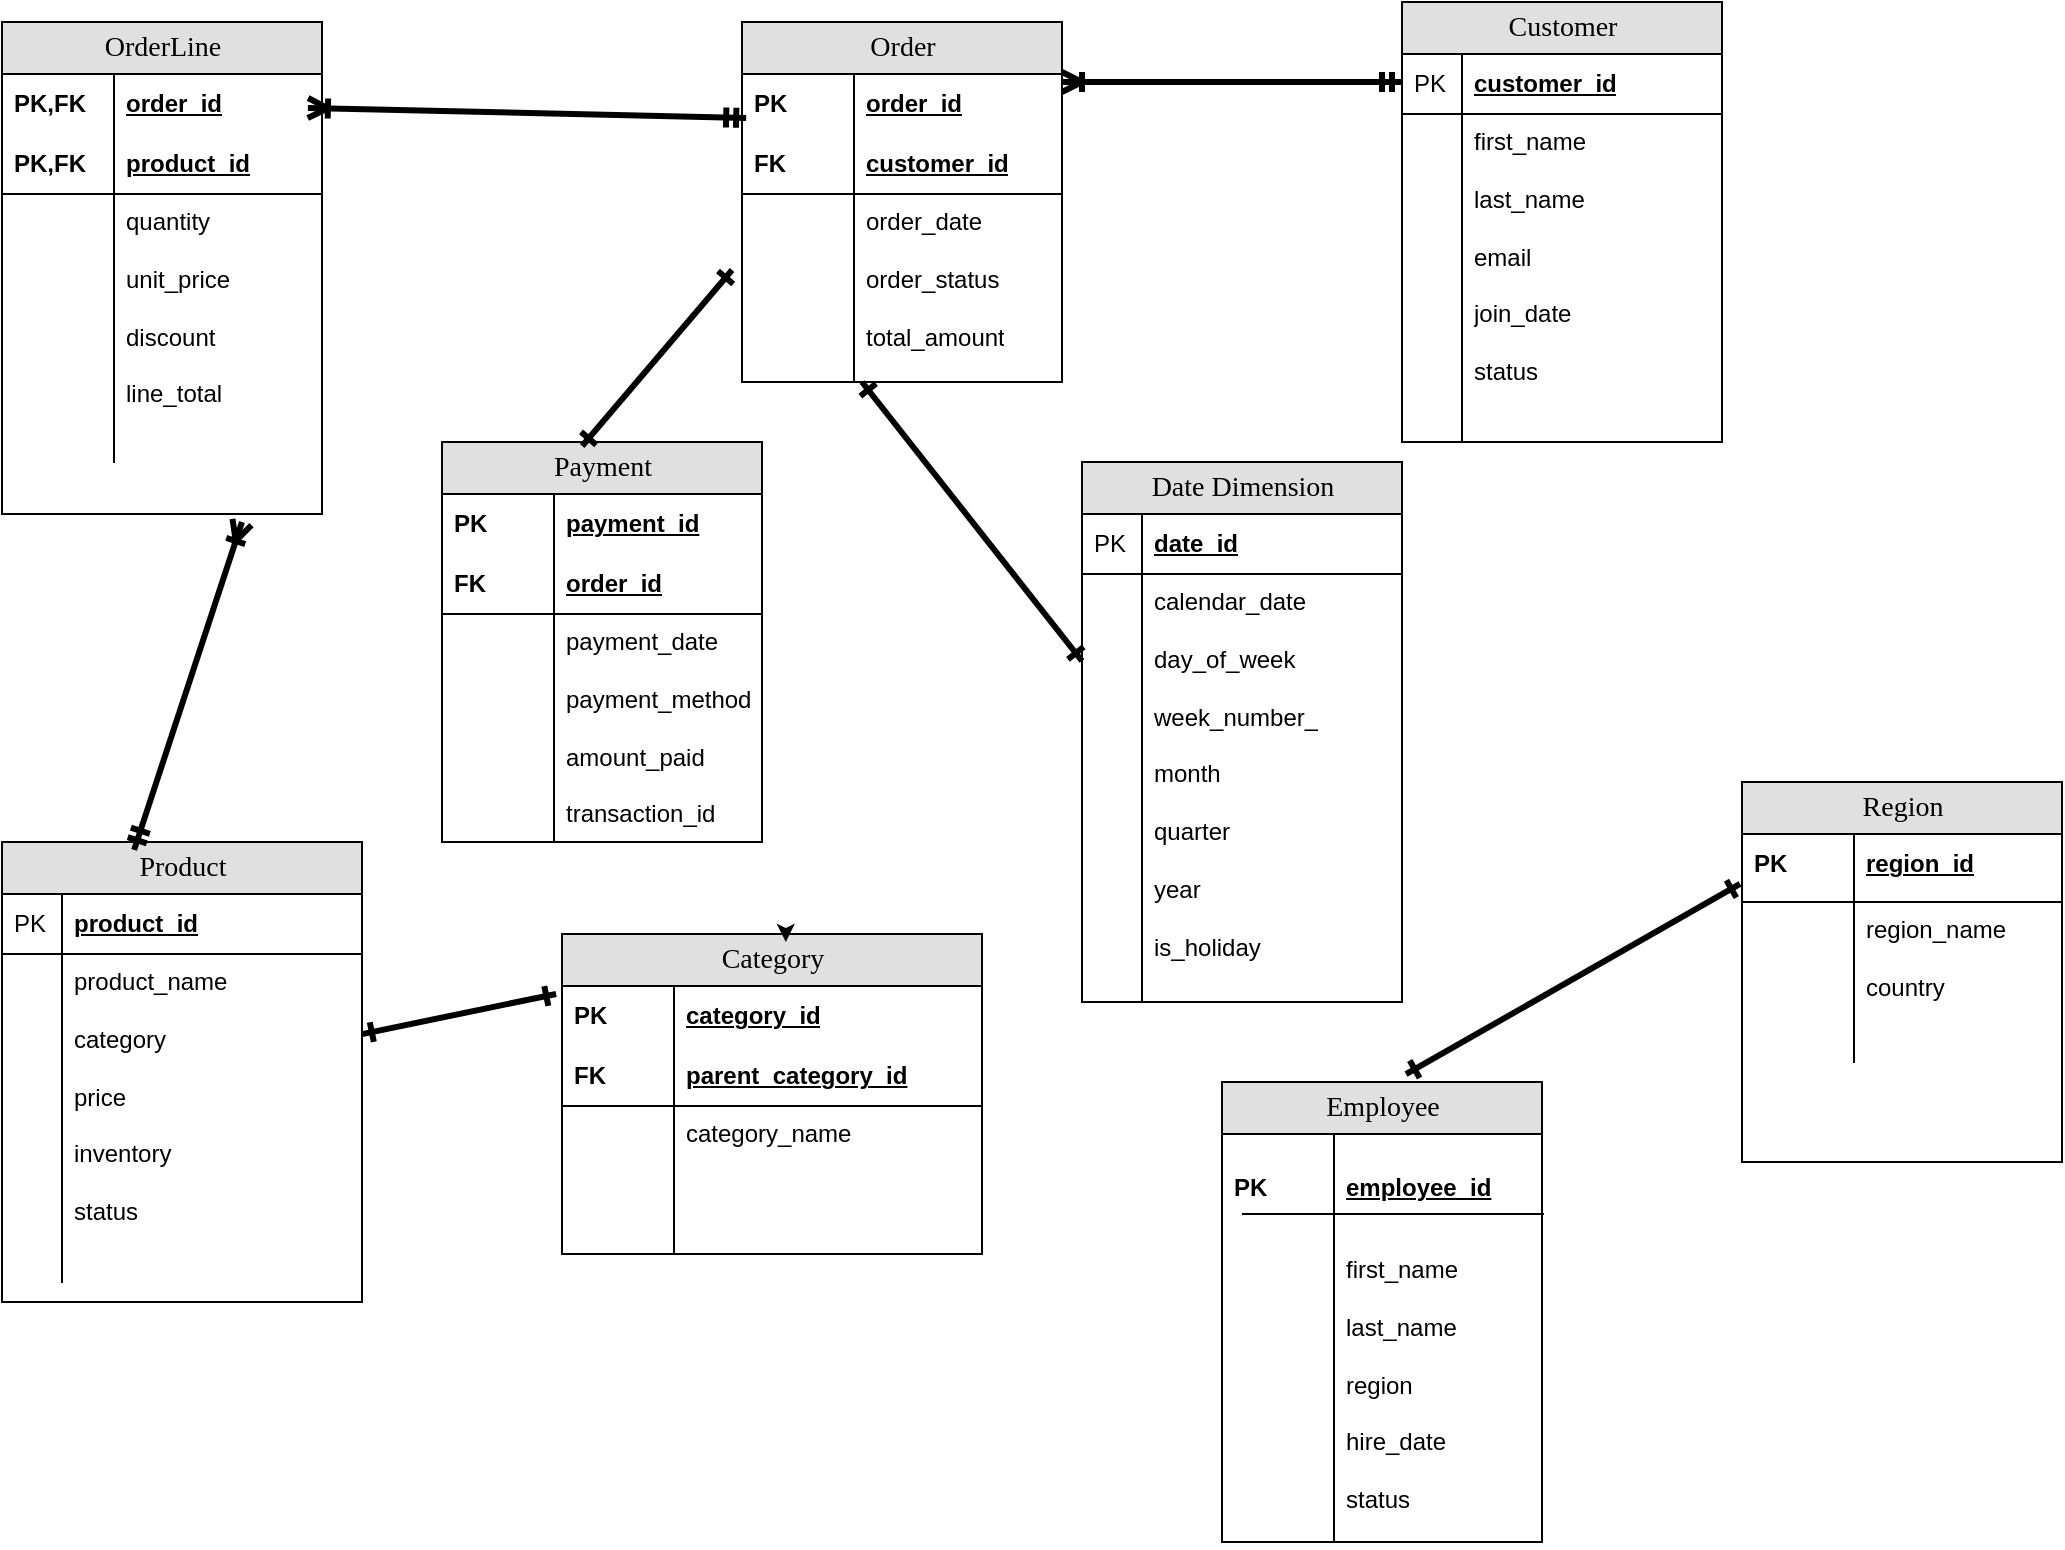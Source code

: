 <mxfile version="28.0.6">
  <diagram name="Page-1" id="e56a1550-8fbb-45ad-956c-1786394a9013">
    <mxGraphModel dx="1426" dy="777" grid="1" gridSize="10" guides="1" tooltips="1" connect="1" arrows="1" fold="1" page="1" pageScale="1" pageWidth="1920" pageHeight="1200" background="none" math="0" shadow="0">
      <root>
        <mxCell id="0" />
        <mxCell id="1" parent="0" />
        <mxCell id="2e49270ec7c68f3f-1" value="Order" style="swimlane;html=1;fontStyle=0;childLayout=stackLayout;horizontal=1;startSize=26;fillColor=#e0e0e0;horizontalStack=0;resizeParent=1;resizeLast=0;collapsible=1;marginBottom=0;swimlaneFillColor=#ffffff;align=center;rounded=0;shadow=0;comic=0;labelBackgroundColor=none;strokeWidth=1;fontFamily=Verdana;fontSize=14" parent="1" vertex="1">
          <mxGeometry x="450" y="10" width="160" height="180" as="geometry" />
        </mxCell>
        <mxCell id="2e49270ec7c68f3f-2" value="order_id" style="shape=partialRectangle;top=0;left=0;right=0;bottom=0;html=1;align=left;verticalAlign=middle;fillColor=none;spacingLeft=60;spacingRight=4;whiteSpace=wrap;overflow=hidden;rotatable=0;points=[[0,0.5],[1,0.5]];portConstraint=eastwest;dropTarget=0;fontStyle=5;" parent="2e49270ec7c68f3f-1" vertex="1">
          <mxGeometry y="26" width="160" height="30" as="geometry" />
        </mxCell>
        <mxCell id="2e49270ec7c68f3f-3" value="PK" style="shape=partialRectangle;fontStyle=1;top=0;left=0;bottom=0;html=1;fillColor=none;align=left;verticalAlign=middle;spacingLeft=4;spacingRight=4;whiteSpace=wrap;overflow=hidden;rotatable=0;points=[];portConstraint=eastwest;part=1;" parent="2e49270ec7c68f3f-2" vertex="1" connectable="0">
          <mxGeometry width="56" height="30" as="geometry" />
        </mxCell>
        <mxCell id="2e49270ec7c68f3f-4" value="customer_id" style="shape=partialRectangle;top=0;left=0;right=0;bottom=1;html=1;align=left;verticalAlign=middle;fillColor=none;spacingLeft=60;spacingRight=4;whiteSpace=wrap;overflow=hidden;rotatable=0;points=[[0,0.5],[1,0.5]];portConstraint=eastwest;dropTarget=0;fontStyle=5;" parent="2e49270ec7c68f3f-1" vertex="1">
          <mxGeometry y="56" width="160" height="30" as="geometry" />
        </mxCell>
        <mxCell id="2e49270ec7c68f3f-5" value="FK&lt;span style=&quot;white-space: pre;&quot;&gt;&#x9;&lt;/span&gt;&lt;span style=&quot;white-space: pre;&quot;&gt;&#x9;&lt;/span&gt;customer_id" style="shape=partialRectangle;fontStyle=1;top=0;left=0;bottom=0;html=1;fillColor=none;align=left;verticalAlign=middle;spacingLeft=4;spacingRight=4;whiteSpace=wrap;overflow=hidden;rotatable=0;points=[];portConstraint=eastwest;part=1;" parent="2e49270ec7c68f3f-4" vertex="1" connectable="0">
          <mxGeometry width="56" height="30" as="geometry" />
        </mxCell>
        <mxCell id="2e49270ec7c68f3f-6" value="order_date&lt;br&gt;&lt;br&gt;&lt;div&gt;order_status&lt;/div&gt;&lt;div&gt;&lt;br&gt;&lt;/div&gt;&lt;div&gt;total_amount&lt;/div&gt;" style="shape=partialRectangle;top=0;left=0;right=0;bottom=0;html=1;align=left;verticalAlign=top;fillColor=none;spacingLeft=60;spacingRight=4;whiteSpace=wrap;overflow=hidden;rotatable=0;points=[[0,0.5],[1,0.5]];portConstraint=eastwest;dropTarget=0;" parent="2e49270ec7c68f3f-1" vertex="1">
          <mxGeometry y="86" width="160" height="94" as="geometry" />
        </mxCell>
        <mxCell id="2e49270ec7c68f3f-7" value="" style="shape=partialRectangle;top=0;left=0;bottom=0;html=1;fillColor=none;align=left;verticalAlign=top;spacingLeft=4;spacingRight=4;whiteSpace=wrap;overflow=hidden;rotatable=0;points=[];portConstraint=eastwest;part=1;" parent="2e49270ec7c68f3f-6" vertex="1" connectable="0">
          <mxGeometry width="56" height="94" as="geometry" />
        </mxCell>
        <mxCell id="2e49270ec7c68f3f-8" value="Customer" style="swimlane;html=1;fontStyle=0;childLayout=stackLayout;horizontal=1;startSize=26;fillColor=#e0e0e0;horizontalStack=0;resizeParent=1;resizeLast=0;collapsible=1;marginBottom=0;swimlaneFillColor=#ffffff;align=center;rounded=0;shadow=0;comic=0;labelBackgroundColor=none;strokeWidth=1;fontFamily=Verdana;fontSize=14;swimlaneLine=1;" parent="1" vertex="1">
          <mxGeometry x="780" width="160" height="220" as="geometry" />
        </mxCell>
        <mxCell id="2e49270ec7c68f3f-9" value="customer_id" style="shape=partialRectangle;top=0;left=0;right=0;bottom=1;html=1;align=left;verticalAlign=middle;fillColor=none;spacingLeft=34;spacingRight=4;whiteSpace=wrap;overflow=hidden;rotatable=0;points=[[0,0.5],[1,0.5]];portConstraint=eastwest;dropTarget=0;fontStyle=5;" parent="2e49270ec7c68f3f-8" vertex="1">
          <mxGeometry y="26" width="160" height="30" as="geometry" />
        </mxCell>
        <mxCell id="2e49270ec7c68f3f-10" value="PK" style="shape=partialRectangle;top=0;left=0;bottom=0;html=1;fillColor=none;align=left;verticalAlign=middle;spacingLeft=4;spacingRight=4;whiteSpace=wrap;overflow=hidden;rotatable=0;points=[];portConstraint=eastwest;part=1;" parent="2e49270ec7c68f3f-9" vertex="1" connectable="0">
          <mxGeometry width="30" height="30" as="geometry" />
        </mxCell>
        <mxCell id="2e49270ec7c68f3f-11" value="first_name&lt;div&gt;&lt;br&gt;&lt;/div&gt;&lt;div&gt;last_name&lt;/div&gt;&lt;div&gt;&lt;br&gt;&lt;/div&gt;&lt;div&gt;email&lt;/div&gt;&lt;div&gt;&lt;br&gt;&lt;/div&gt;&lt;div&gt;join_date&lt;/div&gt;&lt;div&gt;&lt;br&gt;&lt;/div&gt;&lt;div&gt;status&lt;/div&gt;&lt;div&gt;&lt;br&gt;&lt;/div&gt;&lt;div&gt;&lt;br&gt;&lt;/div&gt;&lt;div&gt;&lt;br&gt;&lt;/div&gt;" style="shape=partialRectangle;top=0;left=0;right=0;bottom=0;html=1;align=left;verticalAlign=top;fillColor=none;spacingLeft=34;spacingRight=4;whiteSpace=wrap;overflow=hidden;rotatable=0;points=[[0,0.5],[1,0.5]];portConstraint=eastwest;dropTarget=0;" parent="2e49270ec7c68f3f-8" vertex="1">
          <mxGeometry y="56" width="160" height="164" as="geometry" />
        </mxCell>
        <mxCell id="2e49270ec7c68f3f-12" value="" style="shape=partialRectangle;top=0;left=0;bottom=0;html=1;fillColor=none;align=left;verticalAlign=top;spacingLeft=4;spacingRight=4;whiteSpace=wrap;overflow=hidden;rotatable=0;points=[];portConstraint=eastwest;part=1;" parent="2e49270ec7c68f3f-11" vertex="1" connectable="0">
          <mxGeometry width="30" height="164" as="geometry" />
        </mxCell>
        <mxCell id="2e49270ec7c68f3f-19" value="Product" style="swimlane;html=1;fontStyle=0;childLayout=stackLayout;horizontal=1;startSize=26;fillColor=#e0e0e0;horizontalStack=0;resizeParent=1;resizeLast=0;collapsible=1;marginBottom=0;swimlaneFillColor=#ffffff;align=center;rounded=0;shadow=0;comic=0;labelBackgroundColor=none;strokeWidth=1;fontFamily=Verdana;fontSize=14" parent="1" vertex="1">
          <mxGeometry x="80" y="420" width="180" height="230" as="geometry" />
        </mxCell>
        <mxCell id="2e49270ec7c68f3f-20" value="product_id" style="shape=partialRectangle;top=0;left=0;right=0;bottom=1;html=1;align=left;verticalAlign=middle;fillColor=none;spacingLeft=34;spacingRight=4;whiteSpace=wrap;overflow=hidden;rotatable=0;points=[[0,0.5],[1,0.5]];portConstraint=eastwest;dropTarget=0;fontStyle=5;" parent="2e49270ec7c68f3f-19" vertex="1">
          <mxGeometry y="26" width="180" height="30" as="geometry" />
        </mxCell>
        <mxCell id="2e49270ec7c68f3f-21" value="PK" style="shape=partialRectangle;top=0;left=0;bottom=0;html=1;fillColor=none;align=left;verticalAlign=middle;spacingLeft=4;spacingRight=4;whiteSpace=wrap;overflow=hidden;rotatable=0;points=[];portConstraint=eastwest;part=1;" parent="2e49270ec7c68f3f-20" vertex="1" connectable="0">
          <mxGeometry width="30" height="30" as="geometry" />
        </mxCell>
        <mxCell id="2e49270ec7c68f3f-22" value="product_name&lt;div&gt;&lt;br&gt;&lt;/div&gt;&lt;div&gt;category&lt;/div&gt;&lt;div&gt;&lt;br&gt;&lt;/div&gt;&lt;div&gt;price&lt;/div&gt;&lt;div&gt;&lt;br&gt;&lt;/div&gt;&lt;div&gt;inventory&lt;/div&gt;&lt;div&gt;&lt;br&gt;&lt;/div&gt;&lt;div&gt;status&lt;/div&gt;&lt;div&gt;&lt;br&gt;&lt;/div&gt;" style="shape=partialRectangle;top=0;left=0;right=0;bottom=0;html=1;align=left;verticalAlign=top;fillColor=none;spacingLeft=34;spacingRight=4;whiteSpace=wrap;overflow=hidden;rotatable=0;points=[[0,0.5],[1,0.5]];portConstraint=eastwest;dropTarget=0;" parent="2e49270ec7c68f3f-19" vertex="1">
          <mxGeometry y="56" width="180" height="154" as="geometry" />
        </mxCell>
        <mxCell id="2e49270ec7c68f3f-23" value="" style="shape=partialRectangle;top=0;left=0;bottom=0;html=1;fillColor=none;align=left;verticalAlign=top;spacingLeft=4;spacingRight=4;whiteSpace=wrap;overflow=hidden;rotatable=0;points=[];portConstraint=eastwest;part=1;" parent="2e49270ec7c68f3f-22" vertex="1" connectable="0">
          <mxGeometry width="30" height="154" as="geometry" />
        </mxCell>
        <mxCell id="2e49270ec7c68f3f-28" value="" style="shape=partialRectangle;top=0;left=0;right=0;bottom=0;html=1;align=left;verticalAlign=top;fillColor=none;spacingLeft=34;spacingRight=4;whiteSpace=wrap;overflow=hidden;rotatable=0;points=[[0,0.5],[1,0.5]];portConstraint=eastwest;dropTarget=0;" parent="2e49270ec7c68f3f-19" vertex="1">
          <mxGeometry y="210" width="180" height="10" as="geometry" />
        </mxCell>
        <mxCell id="2e49270ec7c68f3f-29" value="" style="shape=partialRectangle;top=0;left=0;bottom=0;html=1;fillColor=none;align=left;verticalAlign=top;spacingLeft=4;spacingRight=4;whiteSpace=wrap;overflow=hidden;rotatable=0;points=[];portConstraint=eastwest;part=1;" parent="2e49270ec7c68f3f-28" vertex="1" connectable="0">
          <mxGeometry width="30" height="10" as="geometry" />
        </mxCell>
        <mxCell id="jJVES8c29xP5FDqKlFD_-9" value="OrderLine" style="swimlane;html=1;fontStyle=0;childLayout=stackLayout;horizontal=1;startSize=26;fillColor=#e0e0e0;horizontalStack=0;resizeParent=1;resizeLast=0;collapsible=1;marginBottom=0;swimlaneFillColor=#ffffff;align=center;rounded=0;shadow=0;comic=0;labelBackgroundColor=none;strokeWidth=1;fontFamily=Verdana;fontSize=14" vertex="1" parent="1">
          <mxGeometry x="80" y="10" width="160" height="246" as="geometry" />
        </mxCell>
        <mxCell id="jJVES8c29xP5FDqKlFD_-10" value="order_id" style="shape=partialRectangle;top=0;left=0;right=0;bottom=0;html=1;align=left;verticalAlign=middle;fillColor=none;spacingLeft=60;spacingRight=4;whiteSpace=wrap;overflow=hidden;rotatable=0;points=[[0,0.5],[1,0.5]];portConstraint=eastwest;dropTarget=0;fontStyle=5;" vertex="1" parent="jJVES8c29xP5FDqKlFD_-9">
          <mxGeometry y="26" width="160" height="30" as="geometry" />
        </mxCell>
        <mxCell id="jJVES8c29xP5FDqKlFD_-11" value="PK,FK" style="shape=partialRectangle;fontStyle=1;top=0;left=0;bottom=0;html=1;fillColor=none;align=left;verticalAlign=middle;spacingLeft=4;spacingRight=4;whiteSpace=wrap;overflow=hidden;rotatable=0;points=[];portConstraint=eastwest;part=1;" vertex="1" connectable="0" parent="jJVES8c29xP5FDqKlFD_-10">
          <mxGeometry width="56" height="30" as="geometry" />
        </mxCell>
        <mxCell id="jJVES8c29xP5FDqKlFD_-12" value="product_id" style="shape=partialRectangle;top=0;left=0;right=0;bottom=1;html=1;align=left;verticalAlign=middle;fillColor=none;spacingLeft=60;spacingRight=4;whiteSpace=wrap;overflow=hidden;rotatable=0;points=[[0,0.5],[1,0.5]];portConstraint=eastwest;dropTarget=0;fontStyle=5;" vertex="1" parent="jJVES8c29xP5FDqKlFD_-9">
          <mxGeometry y="56" width="160" height="30" as="geometry" />
        </mxCell>
        <mxCell id="jJVES8c29xP5FDqKlFD_-13" value="PK,FK" style="shape=partialRectangle;fontStyle=1;top=0;left=0;bottom=0;html=1;fillColor=none;align=left;verticalAlign=middle;spacingLeft=4;spacingRight=4;whiteSpace=wrap;overflow=hidden;rotatable=0;points=[];portConstraint=eastwest;part=1;" vertex="1" connectable="0" parent="jJVES8c29xP5FDqKlFD_-12">
          <mxGeometry width="56" height="30" as="geometry" />
        </mxCell>
        <mxCell id="jJVES8c29xP5FDqKlFD_-14" value="quantity&lt;div&gt;&lt;br&gt;&lt;/div&gt;&lt;div&gt;unit_price&lt;/div&gt;&lt;div&gt;&lt;br&gt;&lt;/div&gt;&lt;div&gt;discount&lt;/div&gt;&lt;div&gt;&lt;br&gt;&lt;/div&gt;&lt;div&gt;line_total&lt;/div&gt;" style="shape=partialRectangle;top=0;left=0;right=0;bottom=0;html=1;align=left;verticalAlign=top;fillColor=none;spacingLeft=60;spacingRight=4;whiteSpace=wrap;overflow=hidden;rotatable=0;points=[[0,0.5],[1,0.5]];portConstraint=eastwest;dropTarget=0;" vertex="1" parent="jJVES8c29xP5FDqKlFD_-9">
          <mxGeometry y="86" width="160" height="134" as="geometry" />
        </mxCell>
        <mxCell id="jJVES8c29xP5FDqKlFD_-15" value="" style="shape=partialRectangle;top=0;left=0;bottom=0;html=1;fillColor=none;align=left;verticalAlign=top;spacingLeft=4;spacingRight=4;whiteSpace=wrap;overflow=hidden;rotatable=0;points=[];portConstraint=eastwest;part=1;" vertex="1" connectable="0" parent="jJVES8c29xP5FDqKlFD_-14">
          <mxGeometry width="56" height="134" as="geometry" />
        </mxCell>
        <mxCell id="jJVES8c29xP5FDqKlFD_-16" value="" style="endArrow=ERoneToMany;html=1;rounded=0;startArrow=ERmandOne;startFill=0;strokeWidth=3;endFill=0;exitX=0.013;exitY=-0.267;exitDx=0;exitDy=0;exitPerimeter=0;entryX=0.956;entryY=0.567;entryDx=0;entryDy=0;entryPerimeter=0;" edge="1" parent="1" source="2e49270ec7c68f3f-4" target="jJVES8c29xP5FDqKlFD_-10">
          <mxGeometry width="50" height="50" relative="1" as="geometry">
            <mxPoint x="432.08" y="62.01" as="sourcePoint" />
            <mxPoint x="280" y="60" as="targetPoint" />
          </mxGeometry>
        </mxCell>
        <mxCell id="jJVES8c29xP5FDqKlFD_-18" value="" style="endArrow=ERoneToMany;html=1;rounded=0;startArrow=ERmandOne;startFill=0;strokeWidth=3;endFill=0;" edge="1" parent="1">
          <mxGeometry width="50" height="50" relative="1" as="geometry">
            <mxPoint x="780" y="40" as="sourcePoint" />
            <mxPoint x="610" y="40" as="targetPoint" />
          </mxGeometry>
        </mxCell>
        <mxCell id="jJVES8c29xP5FDqKlFD_-19" value="" style="endArrow=ERoneToMany;html=1;rounded=0;startArrow=ERmandOne;startFill=0;strokeWidth=3;endFill=0;exitX=0.367;exitY=0.017;exitDx=0;exitDy=0;exitPerimeter=0;" edge="1" parent="1" source="2e49270ec7c68f3f-19">
          <mxGeometry width="50" height="50" relative="1" as="geometry">
            <mxPoint x="200" y="320" as="sourcePoint" />
            <mxPoint x="200" y="260" as="targetPoint" />
          </mxGeometry>
        </mxCell>
        <mxCell id="jJVES8c29xP5FDqKlFD_-23" value="Employee" style="swimlane;html=1;fontStyle=0;childLayout=stackLayout;horizontal=1;startSize=26;fillColor=#e0e0e0;horizontalStack=0;resizeParent=1;resizeLast=0;collapsible=1;marginBottom=0;swimlaneFillColor=#ffffff;align=center;rounded=0;shadow=0;comic=0;labelBackgroundColor=none;strokeWidth=1;fontFamily=Verdana;fontSize=14" vertex="1" parent="1">
          <mxGeometry x="690" y="540" width="160" height="230" as="geometry" />
        </mxCell>
        <mxCell id="jJVES8c29xP5FDqKlFD_-24" value="employee_id" style="shape=partialRectangle;top=0;left=0;right=0;bottom=0;html=1;align=left;verticalAlign=middle;fillColor=none;spacingLeft=60;spacingRight=4;whiteSpace=wrap;overflow=hidden;rotatable=0;points=[[0,0.5],[1,0.5]];portConstraint=eastwest;dropTarget=0;fontStyle=5;" vertex="1" parent="jJVES8c29xP5FDqKlFD_-23">
          <mxGeometry y="26" width="160" height="54" as="geometry" />
        </mxCell>
        <mxCell id="jJVES8c29xP5FDqKlFD_-25" value="PK" style="shape=partialRectangle;fontStyle=1;top=0;left=0;bottom=0;html=1;fillColor=none;align=left;verticalAlign=middle;spacingLeft=4;spacingRight=4;whiteSpace=wrap;overflow=hidden;rotatable=0;points=[];portConstraint=eastwest;part=1;" vertex="1" connectable="0" parent="jJVES8c29xP5FDqKlFD_-24">
          <mxGeometry width="56" height="54" as="geometry" />
        </mxCell>
        <mxCell id="jJVES8c29xP5FDqKlFD_-32" value="" style="endArrow=none;html=1;rounded=0;entryX=1.006;entryY=0.741;entryDx=0;entryDy=0;entryPerimeter=0;" edge="1" parent="jJVES8c29xP5FDqKlFD_-23" target="jJVES8c29xP5FDqKlFD_-24">
          <mxGeometry width="50" height="50" relative="1" as="geometry">
            <mxPoint x="10" y="66" as="sourcePoint" />
            <mxPoint x="120" y="70" as="targetPoint" />
          </mxGeometry>
        </mxCell>
        <mxCell id="jJVES8c29xP5FDqKlFD_-28" value="first_name&lt;div&gt;&lt;br&gt;&lt;/div&gt;&lt;div&gt;last_name&lt;/div&gt;&lt;div&gt;&lt;br&gt;&lt;/div&gt;&lt;div&gt;region&lt;/div&gt;&lt;div&gt;&lt;br&gt;&lt;/div&gt;&lt;div&gt;hire_date&lt;/div&gt;&lt;div&gt;&lt;br&gt;&lt;/div&gt;&lt;div&gt;status&lt;/div&gt;" style="shape=partialRectangle;top=0;left=0;right=0;bottom=0;html=1;align=left;verticalAlign=top;fillColor=none;spacingLeft=60;spacingRight=4;whiteSpace=wrap;overflow=hidden;rotatable=0;points=[[0,0.5],[1,0.5]];portConstraint=eastwest;dropTarget=0;" vertex="1" parent="jJVES8c29xP5FDqKlFD_-23">
          <mxGeometry y="80" width="160" height="150" as="geometry" />
        </mxCell>
        <mxCell id="jJVES8c29xP5FDqKlFD_-29" value="" style="shape=partialRectangle;top=0;left=0;bottom=0;html=1;fillColor=none;align=left;verticalAlign=top;spacingLeft=4;spacingRight=4;whiteSpace=wrap;overflow=hidden;rotatable=0;points=[];portConstraint=eastwest;part=1;" vertex="1" connectable="0" parent="jJVES8c29xP5FDqKlFD_-28">
          <mxGeometry width="56" height="150" as="geometry" />
        </mxCell>
        <mxCell id="jJVES8c29xP5FDqKlFD_-33" value="Region" style="swimlane;html=1;fontStyle=0;childLayout=stackLayout;horizontal=1;startSize=26;fillColor=#e0e0e0;horizontalStack=0;resizeParent=1;resizeLast=0;collapsible=1;marginBottom=0;swimlaneFillColor=#ffffff;align=center;rounded=0;shadow=0;comic=0;labelBackgroundColor=none;strokeWidth=1;fontFamily=Verdana;fontSize=14" vertex="1" parent="1">
          <mxGeometry x="950" y="390" width="160" height="190" as="geometry" />
        </mxCell>
        <mxCell id="jJVES8c29xP5FDqKlFD_-34" value="region_id" style="shape=partialRectangle;top=0;left=0;right=0;bottom=0;html=1;align=left;verticalAlign=middle;fillColor=none;spacingLeft=60;spacingRight=4;whiteSpace=wrap;overflow=hidden;rotatable=0;points=[[0,0.5],[1,0.5]];portConstraint=eastwest;dropTarget=0;fontStyle=5;" vertex="1" parent="jJVES8c29xP5FDqKlFD_-33">
          <mxGeometry y="26" width="160" height="30" as="geometry" />
        </mxCell>
        <mxCell id="jJVES8c29xP5FDqKlFD_-35" value="PK" style="shape=partialRectangle;fontStyle=1;top=0;left=0;bottom=0;html=1;fillColor=none;align=left;verticalAlign=middle;spacingLeft=4;spacingRight=4;whiteSpace=wrap;overflow=hidden;rotatable=0;points=[];portConstraint=eastwest;part=1;" vertex="1" connectable="0" parent="jJVES8c29xP5FDqKlFD_-34">
          <mxGeometry width="56" height="30" as="geometry" />
        </mxCell>
        <mxCell id="jJVES8c29xP5FDqKlFD_-36" value="" style="shape=partialRectangle;top=0;left=0;right=0;bottom=1;html=1;align=left;verticalAlign=middle;fillColor=none;spacingLeft=60;spacingRight=4;whiteSpace=wrap;overflow=hidden;rotatable=0;points=[[0,0.5],[1,0.5]];portConstraint=eastwest;dropTarget=0;fontStyle=5;" vertex="1" parent="jJVES8c29xP5FDqKlFD_-33">
          <mxGeometry y="56" width="160" height="4" as="geometry" />
        </mxCell>
        <mxCell id="jJVES8c29xP5FDqKlFD_-37" value="" style="shape=partialRectangle;fontStyle=1;top=0;left=0;bottom=0;html=1;fillColor=none;align=left;verticalAlign=middle;spacingLeft=4;spacingRight=4;whiteSpace=wrap;overflow=hidden;rotatable=0;points=[];portConstraint=eastwest;part=1;" vertex="1" connectable="0" parent="jJVES8c29xP5FDqKlFD_-36">
          <mxGeometry width="56" height="4" as="geometry" />
        </mxCell>
        <mxCell id="jJVES8c29xP5FDqKlFD_-38" value="region_name&lt;div&gt;&lt;br&gt;&lt;/div&gt;&lt;div&gt;country&lt;/div&gt;&lt;div&gt;&lt;div&gt;&lt;br&gt;&lt;/div&gt;&lt;div&gt;&lt;br&gt;&lt;/div&gt;&lt;/div&gt;" style="shape=partialRectangle;top=0;left=0;right=0;bottom=0;html=1;align=left;verticalAlign=top;fillColor=none;spacingLeft=60;spacingRight=4;whiteSpace=wrap;overflow=hidden;rotatable=0;points=[[0,0.5],[1,0.5]];portConstraint=eastwest;dropTarget=0;" vertex="1" parent="jJVES8c29xP5FDqKlFD_-33">
          <mxGeometry y="60" width="160" height="80" as="geometry" />
        </mxCell>
        <mxCell id="jJVES8c29xP5FDqKlFD_-39" value="" style="shape=partialRectangle;top=0;left=0;bottom=0;html=1;fillColor=none;align=left;verticalAlign=top;spacingLeft=4;spacingRight=4;whiteSpace=wrap;overflow=hidden;rotatable=0;points=[];portConstraint=eastwest;part=1;" vertex="1" connectable="0" parent="jJVES8c29xP5FDqKlFD_-38">
          <mxGeometry width="56" height="80" as="geometry" />
        </mxCell>
        <mxCell id="jJVES8c29xP5FDqKlFD_-40" value="" style="endArrow=ERone;html=1;rounded=0;startArrow=ERone;startFill=0;strokeWidth=3;endFill=0;exitX=-0.006;exitY=0.833;exitDx=0;exitDy=0;exitPerimeter=0;entryX=0.575;entryY=-0.017;entryDx=0;entryDy=0;entryPerimeter=0;" edge="1" parent="1" source="jJVES8c29xP5FDqKlFD_-34" target="jJVES8c29xP5FDqKlFD_-23">
          <mxGeometry width="50" height="50" relative="1" as="geometry">
            <mxPoint x="710" y="373" as="sourcePoint" />
            <mxPoint x="770" y="327" as="targetPoint" />
          </mxGeometry>
        </mxCell>
        <mxCell id="jJVES8c29xP5FDqKlFD_-48" value="Category" style="swimlane;html=1;fontStyle=0;childLayout=stackLayout;horizontal=1;startSize=26;fillColor=#e0e0e0;horizontalStack=0;resizeParent=1;resizeLast=0;collapsible=1;marginBottom=0;swimlaneFillColor=#ffffff;align=center;rounded=0;shadow=0;comic=0;labelBackgroundColor=none;strokeWidth=1;fontFamily=Verdana;fontSize=14" vertex="1" parent="1">
          <mxGeometry x="360" y="466" width="210" height="160" as="geometry" />
        </mxCell>
        <mxCell id="jJVES8c29xP5FDqKlFD_-49" value="category_id" style="shape=partialRectangle;top=0;left=0;right=0;bottom=0;html=1;align=left;verticalAlign=middle;fillColor=none;spacingLeft=60;spacingRight=4;whiteSpace=wrap;overflow=hidden;rotatable=0;points=[[0,0.5],[1,0.5]];portConstraint=eastwest;dropTarget=0;fontStyle=5;" vertex="1" parent="jJVES8c29xP5FDqKlFD_-48">
          <mxGeometry y="26" width="210" height="30" as="geometry" />
        </mxCell>
        <mxCell id="jJVES8c29xP5FDqKlFD_-50" value="PK" style="shape=partialRectangle;fontStyle=1;top=0;left=0;bottom=0;html=1;fillColor=none;align=left;verticalAlign=middle;spacingLeft=4;spacingRight=4;whiteSpace=wrap;overflow=hidden;rotatable=0;points=[];portConstraint=eastwest;part=1;" vertex="1" connectable="0" parent="jJVES8c29xP5FDqKlFD_-49">
          <mxGeometry width="56" height="30" as="geometry" />
        </mxCell>
        <mxCell id="jJVES8c29xP5FDqKlFD_-51" value="parent_category_id" style="shape=partialRectangle;top=0;left=0;right=0;bottom=1;html=1;align=left;verticalAlign=middle;fillColor=none;spacingLeft=60;spacingRight=4;whiteSpace=wrap;overflow=hidden;rotatable=0;points=[[0,0.5],[1,0.5]];portConstraint=eastwest;dropTarget=0;fontStyle=5;" vertex="1" parent="jJVES8c29xP5FDqKlFD_-48">
          <mxGeometry y="56" width="210" height="30" as="geometry" />
        </mxCell>
        <mxCell id="jJVES8c29xP5FDqKlFD_-52" value="FK&lt;span style=&quot;white-space: pre;&quot;&gt;&#x9;&lt;/span&gt;&lt;span style=&quot;white-space: pre;&quot;&gt;&#x9;&lt;/span&gt;customer_id" style="shape=partialRectangle;fontStyle=1;top=0;left=0;bottom=0;html=1;fillColor=none;align=left;verticalAlign=middle;spacingLeft=4;spacingRight=4;whiteSpace=wrap;overflow=hidden;rotatable=0;points=[];portConstraint=eastwest;part=1;" vertex="1" connectable="0" parent="jJVES8c29xP5FDqKlFD_-51">
          <mxGeometry width="56" height="30" as="geometry" />
        </mxCell>
        <mxCell id="jJVES8c29xP5FDqKlFD_-53" value="category_name" style="shape=partialRectangle;top=0;left=0;right=0;bottom=0;html=1;align=left;verticalAlign=top;fillColor=none;spacingLeft=60;spacingRight=4;whiteSpace=wrap;overflow=hidden;rotatable=0;points=[[0,0.5],[1,0.5]];portConstraint=eastwest;dropTarget=0;" vertex="1" parent="jJVES8c29xP5FDqKlFD_-48">
          <mxGeometry y="86" width="210" height="74" as="geometry" />
        </mxCell>
        <mxCell id="jJVES8c29xP5FDqKlFD_-54" value="" style="shape=partialRectangle;top=0;left=0;bottom=0;html=1;fillColor=none;align=left;verticalAlign=top;spacingLeft=4;spacingRight=4;whiteSpace=wrap;overflow=hidden;rotatable=0;points=[];portConstraint=eastwest;part=1;" vertex="1" connectable="0" parent="jJVES8c29xP5FDqKlFD_-53">
          <mxGeometry width="56" height="74" as="geometry" />
        </mxCell>
        <mxCell id="jJVES8c29xP5FDqKlFD_-56" value="" style="endArrow=ERone;html=1;rounded=0;startArrow=ERone;startFill=0;strokeWidth=3;endFill=0;exitX=-0.014;exitY=0.133;exitDx=0;exitDy=0;exitPerimeter=0;entryX=1;entryY=0.26;entryDx=0;entryDy=0;entryPerimeter=0;" edge="1" parent="1" source="jJVES8c29xP5FDqKlFD_-49" target="2e49270ec7c68f3f-22">
          <mxGeometry width="50" height="50" relative="1" as="geometry">
            <mxPoint x="410" y="520" as="sourcePoint" />
            <mxPoint x="300" y="380.5" as="targetPoint" />
          </mxGeometry>
        </mxCell>
        <mxCell id="jJVES8c29xP5FDqKlFD_-57" value="Date Dimension" style="swimlane;html=1;fontStyle=0;childLayout=stackLayout;horizontal=1;startSize=26;fillColor=#e0e0e0;horizontalStack=0;resizeParent=1;resizeLast=0;collapsible=1;marginBottom=0;swimlaneFillColor=#ffffff;align=center;rounded=0;shadow=0;comic=0;labelBackgroundColor=none;strokeWidth=1;fontFamily=Verdana;fontSize=14;swimlaneLine=1;" vertex="1" parent="1">
          <mxGeometry x="620" y="230" width="160" height="270" as="geometry" />
        </mxCell>
        <mxCell id="jJVES8c29xP5FDqKlFD_-58" value="date_id" style="shape=partialRectangle;top=0;left=0;right=0;bottom=1;html=1;align=left;verticalAlign=middle;fillColor=none;spacingLeft=34;spacingRight=4;whiteSpace=wrap;overflow=hidden;rotatable=0;points=[[0,0.5],[1,0.5]];portConstraint=eastwest;dropTarget=0;fontStyle=5;" vertex="1" parent="jJVES8c29xP5FDqKlFD_-57">
          <mxGeometry y="26" width="160" height="30" as="geometry" />
        </mxCell>
        <mxCell id="jJVES8c29xP5FDqKlFD_-59" value="PK" style="shape=partialRectangle;top=0;left=0;bottom=0;html=1;fillColor=none;align=left;verticalAlign=middle;spacingLeft=4;spacingRight=4;whiteSpace=wrap;overflow=hidden;rotatable=0;points=[];portConstraint=eastwest;part=1;" vertex="1" connectable="0" parent="jJVES8c29xP5FDqKlFD_-58">
          <mxGeometry width="30" height="30" as="geometry" />
        </mxCell>
        <mxCell id="jJVES8c29xP5FDqKlFD_-60" value="&lt;div&gt;calendar_date&lt;/div&gt;&lt;div&gt;&lt;br&gt;&lt;/div&gt;&lt;div&gt;day_of_week&lt;/div&gt;&lt;div&gt;&lt;br&gt;&lt;/div&gt;&lt;div&gt;week_number_&lt;/div&gt;&lt;div&gt;&lt;br&gt;&lt;/div&gt;&lt;div&gt;month&lt;/div&gt;&lt;div&gt;&lt;br&gt;&lt;/div&gt;&lt;div&gt;quarter&lt;/div&gt;&lt;div&gt;&lt;br&gt;&lt;/div&gt;&lt;div&gt;year&lt;/div&gt;&lt;div&gt;&lt;br&gt;&lt;/div&gt;&lt;div&gt;is_holiday&lt;/div&gt;&lt;div&gt;&lt;br&gt;&lt;/div&gt;&lt;div&gt;&lt;br&gt;&lt;/div&gt;" style="shape=partialRectangle;top=0;left=0;right=0;bottom=0;html=1;align=left;verticalAlign=top;fillColor=none;spacingLeft=34;spacingRight=4;whiteSpace=wrap;overflow=hidden;rotatable=0;points=[[0,0.5],[1,0.5]];portConstraint=eastwest;dropTarget=0;" vertex="1" parent="jJVES8c29xP5FDqKlFD_-57">
          <mxGeometry y="56" width="160" height="214" as="geometry" />
        </mxCell>
        <mxCell id="jJVES8c29xP5FDqKlFD_-61" value="" style="shape=partialRectangle;top=0;left=0;bottom=0;html=1;fillColor=none;align=left;verticalAlign=top;spacingLeft=4;spacingRight=4;whiteSpace=wrap;overflow=hidden;rotatable=0;points=[];portConstraint=eastwest;part=1;" vertex="1" connectable="0" parent="jJVES8c29xP5FDqKlFD_-60">
          <mxGeometry width="30" height="214" as="geometry" />
        </mxCell>
        <mxCell id="jJVES8c29xP5FDqKlFD_-62" value="" style="endArrow=ERone;html=1;rounded=0;startArrow=ERone;startFill=0;strokeWidth=3;endFill=0;" edge="1" parent="1">
          <mxGeometry width="50" height="50" relative="1" as="geometry">
            <mxPoint x="620" y="329.5" as="sourcePoint" />
            <mxPoint x="510" y="190" as="targetPoint" />
          </mxGeometry>
        </mxCell>
        <mxCell id="jJVES8c29xP5FDqKlFD_-63" style="edgeStyle=orthogonalEdgeStyle;rounded=0;orthogonalLoop=1;jettySize=auto;html=1;exitX=0.5;exitY=0;exitDx=0;exitDy=0;entryX=0.533;entryY=0.025;entryDx=0;entryDy=0;entryPerimeter=0;" edge="1" parent="1" source="jJVES8c29xP5FDqKlFD_-48" target="jJVES8c29xP5FDqKlFD_-48">
          <mxGeometry relative="1" as="geometry" />
        </mxCell>
        <mxCell id="jJVES8c29xP5FDqKlFD_-64" value="Payment" style="swimlane;html=1;fontStyle=0;childLayout=stackLayout;horizontal=1;startSize=26;fillColor=#e0e0e0;horizontalStack=0;resizeParent=1;resizeLast=0;collapsible=1;marginBottom=0;swimlaneFillColor=#ffffff;align=center;rounded=0;shadow=0;comic=0;labelBackgroundColor=none;strokeWidth=1;fontFamily=Verdana;fontSize=14" vertex="1" parent="1">
          <mxGeometry x="300" y="220" width="160" height="200" as="geometry" />
        </mxCell>
        <mxCell id="jJVES8c29xP5FDqKlFD_-65" value="payment_id" style="shape=partialRectangle;top=0;left=0;right=0;bottom=0;html=1;align=left;verticalAlign=middle;fillColor=none;spacingLeft=60;spacingRight=4;whiteSpace=wrap;overflow=hidden;rotatable=0;points=[[0,0.5],[1,0.5]];portConstraint=eastwest;dropTarget=0;fontStyle=5;" vertex="1" parent="jJVES8c29xP5FDqKlFD_-64">
          <mxGeometry y="26" width="160" height="30" as="geometry" />
        </mxCell>
        <mxCell id="jJVES8c29xP5FDqKlFD_-66" value="PK" style="shape=partialRectangle;fontStyle=1;top=0;left=0;bottom=0;html=1;fillColor=none;align=left;verticalAlign=middle;spacingLeft=4;spacingRight=4;whiteSpace=wrap;overflow=hidden;rotatable=0;points=[];portConstraint=eastwest;part=1;" vertex="1" connectable="0" parent="jJVES8c29xP5FDqKlFD_-65">
          <mxGeometry width="56" height="30" as="geometry" />
        </mxCell>
        <mxCell id="jJVES8c29xP5FDqKlFD_-67" value="order_id" style="shape=partialRectangle;top=0;left=0;right=0;bottom=1;html=1;align=left;verticalAlign=middle;fillColor=none;spacingLeft=60;spacingRight=4;whiteSpace=wrap;overflow=hidden;rotatable=0;points=[[0,0.5],[1,0.5]];portConstraint=eastwest;dropTarget=0;fontStyle=5;" vertex="1" parent="jJVES8c29xP5FDqKlFD_-64">
          <mxGeometry y="56" width="160" height="30" as="geometry" />
        </mxCell>
        <mxCell id="jJVES8c29xP5FDqKlFD_-68" value="FK&lt;span style=&quot;white-space: pre;&quot;&gt;&#x9;&lt;/span&gt;&lt;span style=&quot;white-space: pre;&quot;&gt;&#x9;&lt;/span&gt;customer_id" style="shape=partialRectangle;fontStyle=1;top=0;left=0;bottom=0;html=1;fillColor=none;align=left;verticalAlign=middle;spacingLeft=4;spacingRight=4;whiteSpace=wrap;overflow=hidden;rotatable=0;points=[];portConstraint=eastwest;part=1;" vertex="1" connectable="0" parent="jJVES8c29xP5FDqKlFD_-67">
          <mxGeometry width="56" height="30" as="geometry" />
        </mxCell>
        <mxCell id="jJVES8c29xP5FDqKlFD_-69" value="payment_date&lt;div&gt;&lt;br&gt;&lt;/div&gt;&lt;div&gt;payment_method&lt;/div&gt;&lt;div&gt;&lt;br&gt;&lt;/div&gt;&lt;div&gt;amount_paid&lt;/div&gt;&lt;div&gt;&lt;br&gt;&lt;/div&gt;&lt;div&gt;transaction_id&lt;/div&gt;" style="shape=partialRectangle;top=0;left=0;right=0;bottom=0;html=1;align=left;verticalAlign=top;fillColor=none;spacingLeft=60;spacingRight=4;whiteSpace=wrap;overflow=hidden;rotatable=0;points=[[0,0.5],[1,0.5]];portConstraint=eastwest;dropTarget=0;" vertex="1" parent="jJVES8c29xP5FDqKlFD_-64">
          <mxGeometry y="86" width="160" height="114" as="geometry" />
        </mxCell>
        <mxCell id="jJVES8c29xP5FDqKlFD_-70" value="" style="shape=partialRectangle;top=0;left=0;bottom=0;html=1;fillColor=none;align=left;verticalAlign=top;spacingLeft=4;spacingRight=4;whiteSpace=wrap;overflow=hidden;rotatable=0;points=[];portConstraint=eastwest;part=1;" vertex="1" connectable="0" parent="jJVES8c29xP5FDqKlFD_-69">
          <mxGeometry width="56" height="114.0" as="geometry" />
        </mxCell>
        <mxCell id="jJVES8c29xP5FDqKlFD_-71" value="" style="endArrow=ERone;html=1;rounded=0;startArrow=ERone;startFill=0;strokeWidth=3;endFill=0;entryX=-0.031;entryY=0.404;entryDx=0;entryDy=0;entryPerimeter=0;exitX=0.438;exitY=0.01;exitDx=0;exitDy=0;exitPerimeter=0;" edge="1" parent="1" source="jJVES8c29xP5FDqKlFD_-64" target="2e49270ec7c68f3f-6">
          <mxGeometry width="50" height="50" relative="1" as="geometry">
            <mxPoint x="410" y="259.5" as="sourcePoint" />
            <mxPoint x="300" y="120" as="targetPoint" />
          </mxGeometry>
        </mxCell>
      </root>
    </mxGraphModel>
  </diagram>
</mxfile>
